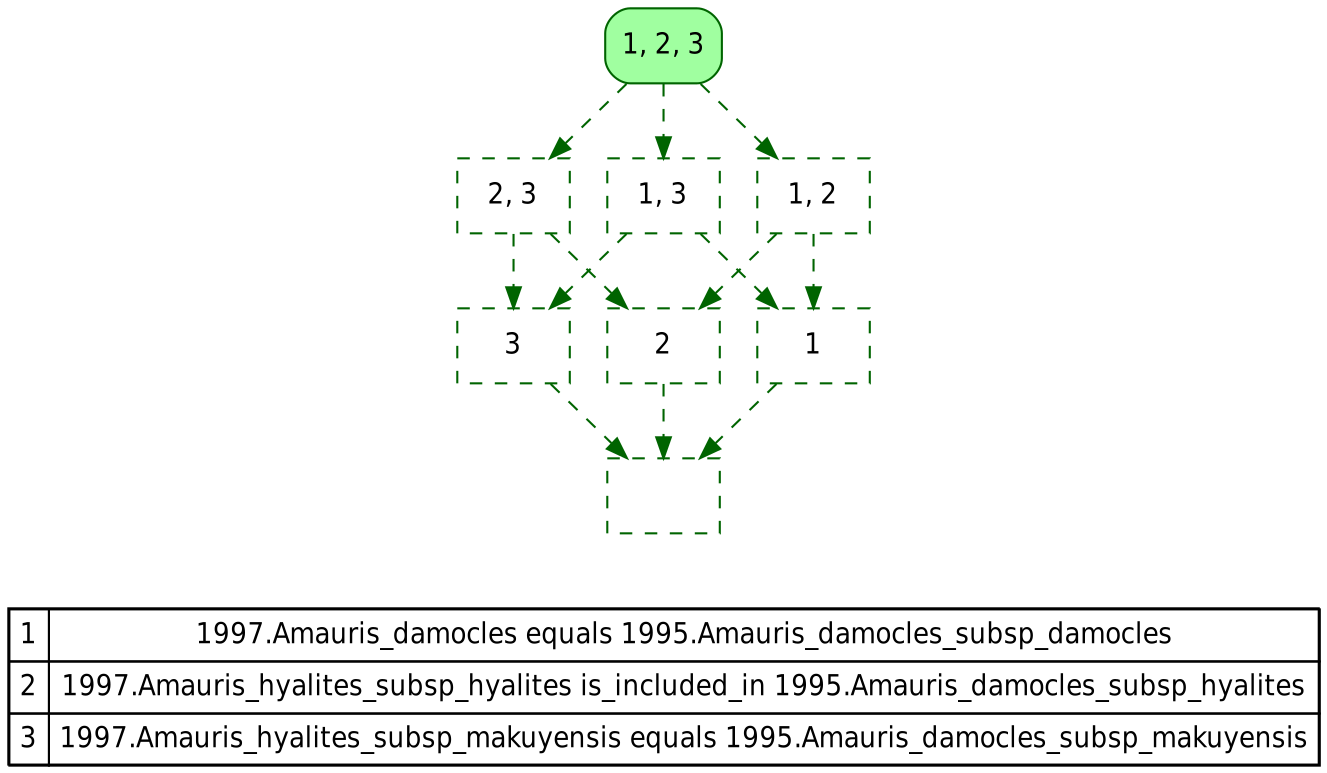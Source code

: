 digraph{
node[fontname="Helvetica-Narrow"]
rankdir=TB
0 [shape=box color="#006400" fillcolor="#A0FFA0" style="rounded,filled" label="1, 2, 3"];
1 [shape=box color="#006400" style=dashed label="2, 3"];
2 [shape=box color="#006400" style=dashed label="1, 3"];
3 [shape=box color="#006400" style=dashed label="3"];
4 [shape=box color="#006400" style=dashed label="1, 2"];
5 [shape=box color="#006400" style=dashed label="2"];
6 [shape=box color="#006400" style=dashed label="1"];
7 [shape=box color="#006400" style=dashed label=""];
0->1[color="#006400" style=dashed];
0->2[color="#006400" style=dashed];
0->4[color="#006400" style=dashed];
1->3[color="#006400" style=dashed];
1->5[color="#006400" style=dashed];
2->3[color="#006400" style=dashed];
2->6[color="#006400" style=dashed];
3->7[color="#006400" style=dashed];
4->5[color="#006400" style=dashed];
4->6[color="#006400" style=dashed];
5->7[color="#006400" style=dashed];
6->7[color="#006400" style=dashed];
node[shape=box] 
{rank=sink Legend [fillcolor= white margin=0 label=< 
 <TABLE BORDER="0" CELLBORDER="1" CELLSPACING="0" CELLPADDING="4"> 
<TR> 
 <TD>1</TD> 
 <TD>1997.Amauris_damocles equals 1995.Amauris_damocles_subsp_damocles</TD> 
 </TR> 
<TR> 
 <TD>2</TD> 
 <TD>1997.Amauris_hyalites_subsp_hyalites is_included_in 1995.Amauris_damocles_subsp_hyalites</TD> 
 </TR> 
<TR> 
 <TD>3</TD> 
 <TD>1997.Amauris_hyalites_subsp_makuyensis equals 1995.Amauris_damocles_subsp_makuyensis</TD> 
 </TR> 
</TABLE> 
 >] } 
}